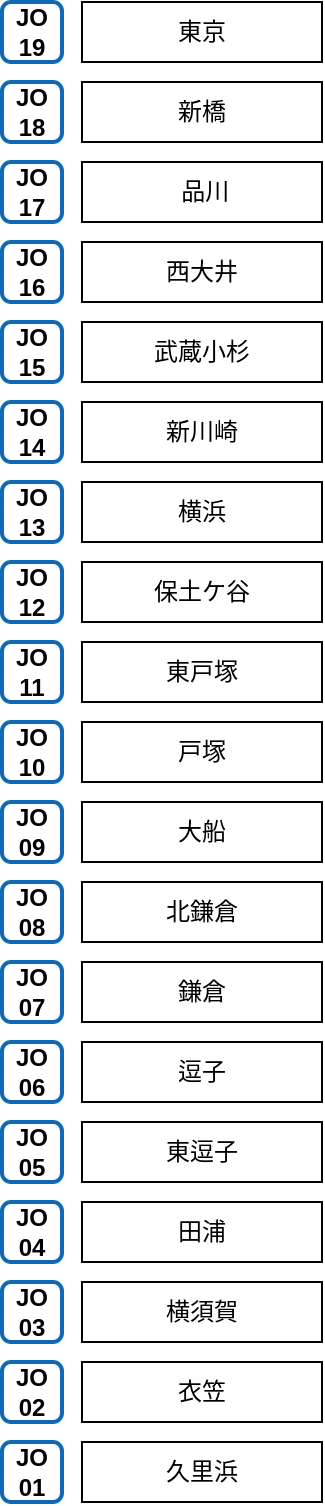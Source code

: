 <mxfile version="24.7.17">
  <diagram name="第 1 页" id="tpsooIyvrURV_wEJSYzE">
    <mxGraphModel dx="604" dy="-825" grid="1" gridSize="10" guides="1" tooltips="1" connect="1" arrows="1" fold="1" page="1" pageScale="1" pageWidth="827" pageHeight="1169" math="0" shadow="0">
      <root>
        <mxCell id="0" />
        <mxCell id="1" parent="0" />
        <mxCell id="56w3MjeFzbU22NMbsZlD-2" value="&lt;b&gt;JO&lt;/b&gt;&lt;div&gt;&lt;b&gt;01&lt;/b&gt;&lt;/div&gt;" style="rounded=1;whiteSpace=wrap;html=1;strokeWidth=2;strokeColor=#1069B4;" vertex="1" parent="1">
          <mxGeometry x="240" y="2280" width="30" height="30" as="geometry" />
        </mxCell>
        <mxCell id="56w3MjeFzbU22NMbsZlD-3" value="久里浜" style="rounded=0;whiteSpace=wrap;html=1;" vertex="1" parent="1">
          <mxGeometry x="280" y="2280" width="120" height="30" as="geometry" />
        </mxCell>
        <mxCell id="56w3MjeFzbU22NMbsZlD-5" value="&lt;b&gt;JO&lt;/b&gt;&lt;div&gt;&lt;b&gt;02&lt;/b&gt;&lt;/div&gt;" style="rounded=1;whiteSpace=wrap;html=1;strokeWidth=2;strokeColor=#1069B4;" vertex="1" parent="1">
          <mxGeometry x="240" y="2240" width="30" height="30" as="geometry" />
        </mxCell>
        <mxCell id="56w3MjeFzbU22NMbsZlD-6" value="衣笠" style="rounded=0;whiteSpace=wrap;html=1;" vertex="1" parent="1">
          <mxGeometry x="280" y="2240" width="120" height="30" as="geometry" />
        </mxCell>
        <mxCell id="56w3MjeFzbU22NMbsZlD-7" value="横須賀" style="rounded=0;whiteSpace=wrap;html=1;" vertex="1" parent="1">
          <mxGeometry x="280" y="2200" width="120" height="30" as="geometry" />
        </mxCell>
        <mxCell id="56w3MjeFzbU22NMbsZlD-8" value="&lt;b&gt;JO&lt;/b&gt;&lt;div&gt;&lt;b&gt;03&lt;/b&gt;&lt;/div&gt;" style="rounded=1;whiteSpace=wrap;html=1;strokeWidth=2;strokeColor=#1069B4;" vertex="1" parent="1">
          <mxGeometry x="240" y="2200" width="30" height="30" as="geometry" />
        </mxCell>
        <mxCell id="56w3MjeFzbU22NMbsZlD-9" value="田浦" style="rounded=0;whiteSpace=wrap;html=1;" vertex="1" parent="1">
          <mxGeometry x="280" y="2160" width="120" height="30" as="geometry" />
        </mxCell>
        <mxCell id="56w3MjeFzbU22NMbsZlD-10" value="東逗子" style="rounded=0;whiteSpace=wrap;html=1;" vertex="1" parent="1">
          <mxGeometry x="280" y="2120" width="120" height="30" as="geometry" />
        </mxCell>
        <mxCell id="56w3MjeFzbU22NMbsZlD-11" value="&lt;b&gt;JO&lt;/b&gt;&lt;div&gt;&lt;b&gt;04&lt;/b&gt;&lt;/div&gt;" style="rounded=1;whiteSpace=wrap;html=1;strokeWidth=2;strokeColor=#1069B4;" vertex="1" parent="1">
          <mxGeometry x="240" y="2160" width="30" height="30" as="geometry" />
        </mxCell>
        <mxCell id="56w3MjeFzbU22NMbsZlD-12" value="&lt;b&gt;JO&lt;/b&gt;&lt;div&gt;&lt;b&gt;05&lt;/b&gt;&lt;/div&gt;" style="rounded=1;whiteSpace=wrap;html=1;strokeWidth=2;strokeColor=#1069B4;" vertex="1" parent="1">
          <mxGeometry x="240" y="2120" width="30" height="30" as="geometry" />
        </mxCell>
        <mxCell id="56w3MjeFzbU22NMbsZlD-13" value="逗子" style="rounded=0;whiteSpace=wrap;html=1;" vertex="1" parent="1">
          <mxGeometry x="280" y="2080" width="120" height="30" as="geometry" />
        </mxCell>
        <mxCell id="56w3MjeFzbU22NMbsZlD-14" value="&lt;b&gt;JO&lt;/b&gt;&lt;div&gt;&lt;b&gt;06&lt;/b&gt;&lt;/div&gt;" style="rounded=1;whiteSpace=wrap;html=1;strokeWidth=2;strokeColor=#1069B4;" vertex="1" parent="1">
          <mxGeometry x="240" y="2080" width="30" height="30" as="geometry" />
        </mxCell>
        <mxCell id="56w3MjeFzbU22NMbsZlD-15" value="鎌倉" style="rounded=0;whiteSpace=wrap;html=1;" vertex="1" parent="1">
          <mxGeometry x="280" y="2040" width="120" height="30" as="geometry" />
        </mxCell>
        <mxCell id="56w3MjeFzbU22NMbsZlD-16" value="&lt;b&gt;JO&lt;/b&gt;&lt;div&gt;&lt;b&gt;07&lt;/b&gt;&lt;/div&gt;" style="rounded=1;whiteSpace=wrap;html=1;strokeWidth=2;strokeColor=#1069B4;" vertex="1" parent="1">
          <mxGeometry x="240" y="2040" width="30" height="30" as="geometry" />
        </mxCell>
        <mxCell id="56w3MjeFzbU22NMbsZlD-17" value="&lt;b&gt;JO&lt;/b&gt;&lt;div&gt;&lt;b&gt;08&lt;/b&gt;&lt;/div&gt;" style="rounded=1;whiteSpace=wrap;html=1;strokeWidth=2;strokeColor=#1069B4;" vertex="1" parent="1">
          <mxGeometry x="240" y="2000" width="30" height="30" as="geometry" />
        </mxCell>
        <mxCell id="56w3MjeFzbU22NMbsZlD-18" value="北鎌倉" style="rounded=0;whiteSpace=wrap;html=1;" vertex="1" parent="1">
          <mxGeometry x="280" y="2000" width="120" height="30" as="geometry" />
        </mxCell>
        <mxCell id="56w3MjeFzbU22NMbsZlD-19" value="&lt;b&gt;JO&lt;/b&gt;&lt;div&gt;&lt;b&gt;09&lt;/b&gt;&lt;/div&gt;" style="rounded=1;whiteSpace=wrap;html=1;strokeWidth=2;strokeColor=#1069B4;" vertex="1" parent="1">
          <mxGeometry x="240" y="1960" width="30" height="30" as="geometry" />
        </mxCell>
        <mxCell id="56w3MjeFzbU22NMbsZlD-20" value="大船" style="rounded=0;whiteSpace=wrap;html=1;" vertex="1" parent="1">
          <mxGeometry x="280" y="1960" width="120" height="30" as="geometry" />
        </mxCell>
        <mxCell id="56w3MjeFzbU22NMbsZlD-21" value="&lt;b&gt;JO&lt;/b&gt;&lt;div&gt;&lt;b&gt;10&lt;/b&gt;&lt;/div&gt;" style="rounded=1;whiteSpace=wrap;html=1;strokeWidth=2;strokeColor=#1069B4;" vertex="1" parent="1">
          <mxGeometry x="240" y="1920" width="30" height="30" as="geometry" />
        </mxCell>
        <mxCell id="56w3MjeFzbU22NMbsZlD-22" value="戸塚" style="rounded=0;whiteSpace=wrap;html=1;" vertex="1" parent="1">
          <mxGeometry x="280" y="1920" width="120" height="30" as="geometry" />
        </mxCell>
        <mxCell id="56w3MjeFzbU22NMbsZlD-23" value="東戸塚" style="rounded=0;whiteSpace=wrap;html=1;" vertex="1" parent="1">
          <mxGeometry x="280" y="1880" width="120" height="30" as="geometry" />
        </mxCell>
        <mxCell id="56w3MjeFzbU22NMbsZlD-24" value="保土ケ谷" style="rounded=0;whiteSpace=wrap;html=1;" vertex="1" parent="1">
          <mxGeometry x="280" y="1840" width="120" height="30" as="geometry" />
        </mxCell>
        <mxCell id="56w3MjeFzbU22NMbsZlD-25" value="横浜" style="rounded=0;whiteSpace=wrap;html=1;" vertex="1" parent="1">
          <mxGeometry x="280" y="1800" width="120" height="30" as="geometry" />
        </mxCell>
        <mxCell id="56w3MjeFzbU22NMbsZlD-26" value="新川崎" style="rounded=0;whiteSpace=wrap;html=1;" vertex="1" parent="1">
          <mxGeometry x="280" y="1760" width="120" height="30" as="geometry" />
        </mxCell>
        <mxCell id="56w3MjeFzbU22NMbsZlD-27" value="武蔵小杉" style="rounded=0;whiteSpace=wrap;html=1;" vertex="1" parent="1">
          <mxGeometry x="280" y="1720" width="120" height="30" as="geometry" />
        </mxCell>
        <mxCell id="56w3MjeFzbU22NMbsZlD-28" value="西大井" style="rounded=0;whiteSpace=wrap;html=1;" vertex="1" parent="1">
          <mxGeometry x="280" y="1680" width="120" height="30" as="geometry" />
        </mxCell>
        <mxCell id="56w3MjeFzbU22NMbsZlD-29" value="&amp;nbsp;品川" style="rounded=0;whiteSpace=wrap;html=1;" vertex="1" parent="1">
          <mxGeometry x="280" y="1640" width="120" height="30" as="geometry" />
        </mxCell>
        <mxCell id="56w3MjeFzbU22NMbsZlD-30" value="新橋" style="rounded=0;whiteSpace=wrap;html=1;" vertex="1" parent="1">
          <mxGeometry x="280" y="1600" width="120" height="30" as="geometry" />
        </mxCell>
        <mxCell id="56w3MjeFzbU22NMbsZlD-31" value="東京" style="rounded=0;whiteSpace=wrap;html=1;" vertex="1" parent="1">
          <mxGeometry x="280" y="1560" width="120" height="30" as="geometry" />
        </mxCell>
        <mxCell id="56w3MjeFzbU22NMbsZlD-32" value="&lt;b&gt;JO&lt;/b&gt;&lt;div&gt;&lt;b&gt;11&lt;/b&gt;&lt;/div&gt;" style="rounded=1;whiteSpace=wrap;html=1;strokeWidth=2;strokeColor=#1069B4;" vertex="1" parent="1">
          <mxGeometry x="240" y="1880" width="30" height="30" as="geometry" />
        </mxCell>
        <mxCell id="56w3MjeFzbU22NMbsZlD-33" value="&lt;b&gt;JO&lt;/b&gt;&lt;div&gt;&lt;b&gt;12&lt;/b&gt;&lt;/div&gt;" style="rounded=1;whiteSpace=wrap;html=1;strokeWidth=2;strokeColor=#1069B4;" vertex="1" parent="1">
          <mxGeometry x="240" y="1840" width="30" height="30" as="geometry" />
        </mxCell>
        <mxCell id="56w3MjeFzbU22NMbsZlD-34" value="&lt;b&gt;JO&lt;/b&gt;&lt;div&gt;&lt;b&gt;13&lt;/b&gt;&lt;/div&gt;" style="rounded=1;whiteSpace=wrap;html=1;strokeWidth=2;strokeColor=#1069B4;" vertex="1" parent="1">
          <mxGeometry x="240" y="1800" width="30" height="30" as="geometry" />
        </mxCell>
        <mxCell id="56w3MjeFzbU22NMbsZlD-35" value="&lt;b&gt;JO&lt;/b&gt;&lt;div&gt;&lt;b&gt;14&lt;/b&gt;&lt;/div&gt;" style="rounded=1;whiteSpace=wrap;html=1;strokeWidth=2;strokeColor=#1069B4;" vertex="1" parent="1">
          <mxGeometry x="240" y="1760" width="30" height="30" as="geometry" />
        </mxCell>
        <mxCell id="56w3MjeFzbU22NMbsZlD-36" value="&lt;b&gt;JO&lt;/b&gt;&lt;div&gt;&lt;b&gt;15&lt;/b&gt;&lt;/div&gt;" style="rounded=1;whiteSpace=wrap;html=1;strokeWidth=2;strokeColor=#1069B4;" vertex="1" parent="1">
          <mxGeometry x="240" y="1720" width="30" height="30" as="geometry" />
        </mxCell>
        <mxCell id="56w3MjeFzbU22NMbsZlD-37" value="&lt;b&gt;JO&lt;/b&gt;&lt;div&gt;&lt;b&gt;16&lt;/b&gt;&lt;/div&gt;" style="rounded=1;whiteSpace=wrap;html=1;strokeWidth=2;strokeColor=#1069B4;" vertex="1" parent="1">
          <mxGeometry x="240" y="1680" width="30" height="30" as="geometry" />
        </mxCell>
        <mxCell id="56w3MjeFzbU22NMbsZlD-38" value="&lt;b&gt;JO&lt;/b&gt;&lt;div&gt;&lt;b&gt;17&lt;/b&gt;&lt;/div&gt;" style="rounded=1;whiteSpace=wrap;html=1;strokeWidth=2;strokeColor=#1069B4;" vertex="1" parent="1">
          <mxGeometry x="240" y="1640" width="30" height="30" as="geometry" />
        </mxCell>
        <mxCell id="56w3MjeFzbU22NMbsZlD-39" value="&lt;b&gt;JO&lt;/b&gt;&lt;div&gt;&lt;b&gt;18&lt;/b&gt;&lt;/div&gt;" style="rounded=1;whiteSpace=wrap;html=1;strokeWidth=2;strokeColor=#1069B4;" vertex="1" parent="1">
          <mxGeometry x="240" y="1600" width="30" height="30" as="geometry" />
        </mxCell>
        <mxCell id="56w3MjeFzbU22NMbsZlD-40" value="&lt;b&gt;JO&lt;/b&gt;&lt;div&gt;&lt;b&gt;19&lt;/b&gt;&lt;/div&gt;" style="rounded=1;whiteSpace=wrap;html=1;strokeWidth=2;strokeColor=#1069B4;" vertex="1" parent="1">
          <mxGeometry x="240" y="1560" width="30" height="30" as="geometry" />
        </mxCell>
      </root>
    </mxGraphModel>
  </diagram>
</mxfile>
